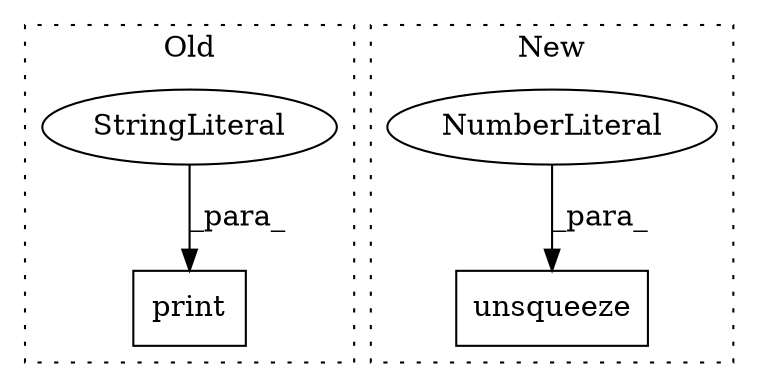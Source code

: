 digraph G {
subgraph cluster0 {
1 [label="print" a="32" s="402,455" l="6,1" shape="box"];
4 [label="StringLiteral" a="45" s="408" l="22" shape="ellipse"];
label = "Old";
style="dotted";
}
subgraph cluster1 {
2 [label="unsqueeze" a="32" s="556,567" l="10,1" shape="box"];
3 [label="NumberLiteral" a="34" s="566" l="1" shape="ellipse"];
label = "New";
style="dotted";
}
3 -> 2 [label="_para_"];
4 -> 1 [label="_para_"];
}